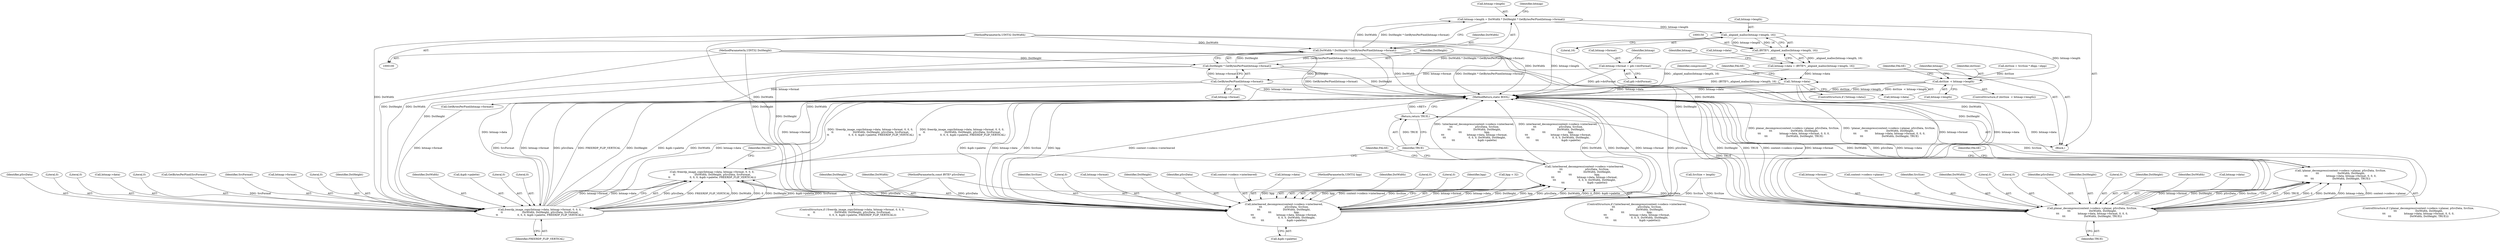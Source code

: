 digraph "1_FreeRDP_09b9d4f1994a674c4ec85b4947aa656eda1aed8a@API" {
"1000151" [label="(Call,_aligned_malloc(bitmap->length, 16))"];
"1000133" [label="(Call,bitmap->length = DstWidth * DstHeight * GetBytesPerPixel(bitmap->format))"];
"1000137" [label="(Call,DstWidth * DstHeight * GetBytesPerPixel(bitmap->format))"];
"1000104" [label="(MethodParameterIn,UINT32 DstWidth)"];
"1000139" [label="(Call,DstHeight * GetBytesPerPixel(bitmap->format))"];
"1000105" [label="(MethodParameterIn,UINT32 DstHeight)"];
"1000141" [label="(Call,GetBytesPerPixel(bitmap->format))"];
"1000126" [label="(Call,bitmap->format = gdi->dstFormat)"];
"1000149" [label="(Call,(BYTE*) _aligned_malloc(bitmap->length, 16))"];
"1000145" [label="(Call,bitmap->data = (BYTE*) _aligned_malloc(bitmap->length, 16))"];
"1000157" [label="(Call,!bitmap->data)"];
"1000173" [label="(Call,interleaved_decompress(context->codecs->interleaved,\n\t\t\t                            pSrcData, SrcSize,\n\t\t\t                            DstWidth, DstHeight,\n\t\t\t                            bpp,\n\t\t\t                            bitmap->data, bitmap->format,\n\t\t\t                            0, 0, 0, DstWidth, DstHeight,\n\t\t\t                            &gdi->palette))"];
"1000172" [label="(Call,!interleaved_decompress(context->codecs->interleaved,\n\t\t\t                            pSrcData, SrcSize,\n\t\t\t                            DstWidth, DstHeight,\n\t\t\t                            bpp,\n\t\t\t                            bitmap->data, bitmap->format,\n\t\t\t                            0, 0, 0, DstWidth, DstHeight,\n\t\t\t                            &gdi->palette))"];
"1000205" [label="(Call,planar_decompress(context->codecs->planar, pSrcData, SrcSize,\n\t\t\t                       DstWidth, DstHeight,\n\t\t\t                       bitmap->data, bitmap->format, 0, 0, 0,\n\t\t\t                       DstWidth, DstHeight, TRUE))"];
"1000204" [label="(Call,!planar_decompress(context->codecs->planar, pSrcData, SrcSize,\n\t\t\t                       DstWidth, DstHeight,\n\t\t\t                       bitmap->data, bitmap->format, 0, 0, 0,\n\t\t\t                       DstWidth, DstHeight, TRUE))"];
"1000302" [label="(Return,return TRUE;)"];
"1000278" [label="(Call,freerdp_image_copy(bitmap->data, bitmap->format, 0, 0, 0,\n\t\t                        DstWidth, DstHeight, pSrcData, SrcFormat,\n\t\t                        0, 0, 0, &gdi->palette, FREERDP_FLIP_VERTICAL))"];
"1000277" [label="(Call,!freerdp_image_copy(bitmap->data, bitmap->format, 0, 0, 0,\n\t\t                        DstWidth, DstHeight, pSrcData, SrcFormat,\n\t\t                        0, 0, 0, &gdi->palette, FREERDP_FLIP_VERTICAL))"];
"1000269" [label="(Call,dstSize  < bitmap->length)"];
"1000288" [label="(Identifier,DstWidth)"];
"1000295" [label="(Call,&gdi->palette)"];
"1000286" [label="(Literal,0)"];
"1000180" [label="(Identifier,SrcSize)"];
"1000127" [label="(Call,bitmap->format)"];
"1000293" [label="(Literal,0)"];
"1000191" [label="(Literal,0)"];
"1000304" [label="(MethodReturn,static BOOL)"];
"1000137" [label="(Call,DstWidth * DstHeight * GetBytesPerPixel(bitmap->format))"];
"1000187" [label="(Call,bitmap->format)"];
"1000158" [label="(Call,bitmap->data)"];
"1000218" [label="(Call,bitmap->format)"];
"1000134" [label="(Call,bitmap->length)"];
"1000271" [label="(Call,bitmap->length)"];
"1000139" [label="(Call,DstHeight * GetBytesPerPixel(bitmap->format))"];
"1000103" [label="(MethodParameterIn,const BYTE* pSrcData)"];
"1000162" [label="(Identifier,FALSE)"];
"1000104" [label="(MethodParameterIn,UINT32 DstWidth)"];
"1000290" [label="(Identifier,pSrcData)"];
"1000285" [label="(Literal,0)"];
"1000226" [label="(Identifier,TRUE)"];
"1000206" [label="(Call,context->codecs->planar)"];
"1000277" [label="(Call,!freerdp_image_copy(bitmap->data, bitmap->format, 0, 0, 0,\n\t\t                        DstWidth, DstHeight, pSrcData, SrcFormat,\n\t\t                        0, 0, 0, &gdi->palette, FREERDP_FLIP_VERTICAL))"];
"1000204" [label="(Call,!planar_decompress(context->codecs->planar, pSrcData, SrcSize,\n\t\t\t                       DstWidth, DstHeight,\n\t\t\t                       bitmap->data, bitmap->format, 0, 0, 0,\n\t\t\t                       DstWidth, DstHeight, TRUE))"];
"1000182" [label="(Identifier,DstHeight)"];
"1000302" [label="(Return,return TRUE;)"];
"1000179" [label="(Identifier,pSrcData)"];
"1000275" [label="(Identifier,FALSE)"];
"1000212" [label="(Identifier,SrcSize)"];
"1000205" [label="(Call,planar_decompress(context->codecs->planar, pSrcData, SrcSize,\n\t\t\t                       DstWidth, DstHeight,\n\t\t\t                       bitmap->data, bitmap->format, 0, 0, 0,\n\t\t\t                       DstWidth, DstHeight, TRUE))"];
"1000174" [label="(Call,context->codecs->interleaved)"];
"1000173" [label="(Call,interleaved_decompress(context->codecs->interleaved,\n\t\t\t                            pSrcData, SrcSize,\n\t\t\t                            DstWidth, DstHeight,\n\t\t\t                            bpp,\n\t\t\t                            bitmap->data, bitmap->format,\n\t\t\t                            0, 0, 0, DstWidth, DstHeight,\n\t\t\t                            &gdi->palette))"];
"1000147" [label="(Identifier,bitmap)"];
"1000112" [label="(Call,SrcSize = length)"];
"1000200" [label="(Identifier,FALSE)"];
"1000159" [label="(Identifier,bitmap)"];
"1000224" [label="(Identifier,DstWidth)"];
"1000172" [label="(Call,!interleaved_decompress(context->codecs->interleaved,\n\t\t\t                            pSrcData, SrcSize,\n\t\t\t                            DstWidth, DstHeight,\n\t\t\t                            bpp,\n\t\t\t                            bitmap->data, bitmap->format,\n\t\t\t                            0, 0, 0, DstWidth, DstHeight,\n\t\t\t                            &gdi->palette))"];
"1000222" [label="(Literal,0)"];
"1000280" [label="(Identifier,bitmap)"];
"1000164" [label="(Identifier,compressed)"];
"1000126" [label="(Call,bitmap->format = gdi->dstFormat)"];
"1000105" [label="(MethodParameterIn,UINT32 DstHeight)"];
"1000140" [label="(Identifier,DstHeight)"];
"1000292" [label="(Literal,0)"];
"1000268" [label="(ControlStructure,if (dstSize  < bitmap->length))"];
"1000130" [label="(Call,gdi->dstFormat)"];
"1000184" [label="(Call,bitmap->data)"];
"1000142" [label="(Call,bitmap->format)"];
"1000279" [label="(Call,bitmap->data)"];
"1000244" [label="(Call,GetBytesPerPixel(bitmap->format))"];
"1000106" [label="(MethodParameterIn,UINT32 bpp)"];
"1000151" [label="(Call,_aligned_malloc(bitmap->length, 16))"];
"1000221" [label="(Literal,0)"];
"1000299" [label="(Identifier,FREERDP_FLIP_VERTICAL)"];
"1000110" [label="(Block,)"];
"1000270" [label="(Identifier,dstSize)"];
"1000133" [label="(Call,bitmap->length = DstWidth * DstHeight * GetBytesPerPixel(bitmap->format))"];
"1000141" [label="(Call,GetBytesPerPixel(bitmap->format))"];
"1000193" [label="(Identifier,DstWidth)"];
"1000276" [label="(ControlStructure,if (!freerdp_image_copy(bitmap->data, bitmap->format, 0, 0, 0,\n\t\t                        DstWidth, DstHeight, pSrcData, SrcFormat,\n\t\t                        0, 0, 0, &gdi->palette, FREERDP_FLIP_VERTICAL)))"];
"1000190" [label="(Literal,0)"];
"1000156" [label="(ControlStructure,if (!bitmap->data))"];
"1000211" [label="(Identifier,pSrcData)"];
"1000294" [label="(Literal,0)"];
"1000239" [label="(Call,GetBytesPerPixel(SrcFormat))"];
"1000192" [label="(Literal,0)"];
"1000183" [label="(Identifier,bpp)"];
"1000195" [label="(Call,&gdi->palette)"];
"1000214" [label="(Identifier,DstHeight)"];
"1000203" [label="(ControlStructure,if (!planar_decompress(context->codecs->planar, pSrcData, SrcSize,\n\t\t\t                       DstWidth, DstHeight,\n\t\t\t                       bitmap->data, bitmap->format, 0, 0, 0,\n\t\t\t                       DstWidth, DstHeight, TRUE)))"];
"1000155" [label="(Literal,16)"];
"1000171" [label="(ControlStructure,if (!interleaved_decompress(context->codecs->interleaved,\n\t\t\t                            pSrcData, SrcSize,\n\t\t\t                            DstWidth, DstHeight,\n\t\t\t                            bpp,\n\t\t\t                            bitmap->data, bitmap->format,\n\t\t\t                            0, 0, 0, DstWidth, DstHeight,\n\t\t\t                            &gdi->palette)))"];
"1000146" [label="(Call,bitmap->data)"];
"1000138" [label="(Identifier,DstWidth)"];
"1000145" [label="(Call,bitmap->data = (BYTE*) _aligned_malloc(bitmap->length, 16))"];
"1000291" [label="(Identifier,SrcFormat)"];
"1000223" [label="(Literal,0)"];
"1000303" [label="(Identifier,TRUE)"];
"1000278" [label="(Call,freerdp_image_copy(bitmap->data, bitmap->format, 0, 0, 0,\n\t\t                        DstWidth, DstHeight, pSrcData, SrcFormat,\n\t\t                        0, 0, 0, &gdi->palette, FREERDP_FLIP_VERTICAL))"];
"1000157" [label="(Call,!bitmap->data)"];
"1000167" [label="(Call,bpp < 32)"];
"1000194" [label="(Identifier,DstHeight)"];
"1000225" [label="(Identifier,DstHeight)"];
"1000213" [label="(Identifier,DstWidth)"];
"1000135" [label="(Identifier,bitmap)"];
"1000152" [label="(Call,bitmap->length)"];
"1000301" [label="(Identifier,FALSE)"];
"1000269" [label="(Call,dstSize  < bitmap->length)"];
"1000282" [label="(Call,bitmap->format)"];
"1000149" [label="(Call,(BYTE*) _aligned_malloc(bitmap->length, 16))"];
"1000287" [label="(Literal,0)"];
"1000228" [label="(Identifier,FALSE)"];
"1000289" [label="(Identifier,DstHeight)"];
"1000181" [label="(Identifier,DstWidth)"];
"1000261" [label="(Call,dstSize = SrcSize * dbpp / sbpp)"];
"1000215" [label="(Call,bitmap->data)"];
"1000151" -> "1000149"  [label="AST: "];
"1000151" -> "1000155"  [label="CFG: "];
"1000152" -> "1000151"  [label="AST: "];
"1000155" -> "1000151"  [label="AST: "];
"1000149" -> "1000151"  [label="CFG: "];
"1000151" -> "1000304"  [label="DDG: bitmap->length"];
"1000151" -> "1000149"  [label="DDG: bitmap->length"];
"1000151" -> "1000149"  [label="DDG: 16"];
"1000133" -> "1000151"  [label="DDG: bitmap->length"];
"1000151" -> "1000269"  [label="DDG: bitmap->length"];
"1000133" -> "1000110"  [label="AST: "];
"1000133" -> "1000137"  [label="CFG: "];
"1000134" -> "1000133"  [label="AST: "];
"1000137" -> "1000133"  [label="AST: "];
"1000147" -> "1000133"  [label="CFG: "];
"1000133" -> "1000304"  [label="DDG: DstWidth * DstHeight * GetBytesPerPixel(bitmap->format)"];
"1000137" -> "1000133"  [label="DDG: DstWidth"];
"1000137" -> "1000133"  [label="DDG: DstHeight * GetBytesPerPixel(bitmap->format)"];
"1000137" -> "1000139"  [label="CFG: "];
"1000138" -> "1000137"  [label="AST: "];
"1000139" -> "1000137"  [label="AST: "];
"1000137" -> "1000304"  [label="DDG: DstHeight * GetBytesPerPixel(bitmap->format)"];
"1000137" -> "1000304"  [label="DDG: DstWidth"];
"1000104" -> "1000137"  [label="DDG: DstWidth"];
"1000139" -> "1000137"  [label="DDG: DstHeight"];
"1000139" -> "1000137"  [label="DDG: GetBytesPerPixel(bitmap->format)"];
"1000137" -> "1000173"  [label="DDG: DstWidth"];
"1000137" -> "1000205"  [label="DDG: DstWidth"];
"1000137" -> "1000278"  [label="DDG: DstWidth"];
"1000104" -> "1000100"  [label="AST: "];
"1000104" -> "1000304"  [label="DDG: DstWidth"];
"1000104" -> "1000173"  [label="DDG: DstWidth"];
"1000104" -> "1000205"  [label="DDG: DstWidth"];
"1000104" -> "1000278"  [label="DDG: DstWidth"];
"1000139" -> "1000141"  [label="CFG: "];
"1000140" -> "1000139"  [label="AST: "];
"1000141" -> "1000139"  [label="AST: "];
"1000139" -> "1000304"  [label="DDG: GetBytesPerPixel(bitmap->format)"];
"1000139" -> "1000304"  [label="DDG: DstHeight"];
"1000105" -> "1000139"  [label="DDG: DstHeight"];
"1000141" -> "1000139"  [label="DDG: bitmap->format"];
"1000139" -> "1000173"  [label="DDG: DstHeight"];
"1000139" -> "1000205"  [label="DDG: DstHeight"];
"1000139" -> "1000278"  [label="DDG: DstHeight"];
"1000105" -> "1000100"  [label="AST: "];
"1000105" -> "1000304"  [label="DDG: DstHeight"];
"1000105" -> "1000173"  [label="DDG: DstHeight"];
"1000105" -> "1000205"  [label="DDG: DstHeight"];
"1000105" -> "1000278"  [label="DDG: DstHeight"];
"1000141" -> "1000142"  [label="CFG: "];
"1000142" -> "1000141"  [label="AST: "];
"1000141" -> "1000304"  [label="DDG: bitmap->format"];
"1000126" -> "1000141"  [label="DDG: bitmap->format"];
"1000141" -> "1000173"  [label="DDG: bitmap->format"];
"1000141" -> "1000205"  [label="DDG: bitmap->format"];
"1000141" -> "1000244"  [label="DDG: bitmap->format"];
"1000126" -> "1000110"  [label="AST: "];
"1000126" -> "1000130"  [label="CFG: "];
"1000127" -> "1000126"  [label="AST: "];
"1000130" -> "1000126"  [label="AST: "];
"1000135" -> "1000126"  [label="CFG: "];
"1000126" -> "1000304"  [label="DDG: gdi->dstFormat"];
"1000149" -> "1000145"  [label="AST: "];
"1000150" -> "1000149"  [label="AST: "];
"1000145" -> "1000149"  [label="CFG: "];
"1000149" -> "1000304"  [label="DDG: _aligned_malloc(bitmap->length, 16)"];
"1000149" -> "1000145"  [label="DDG: _aligned_malloc(bitmap->length, 16)"];
"1000145" -> "1000110"  [label="AST: "];
"1000146" -> "1000145"  [label="AST: "];
"1000159" -> "1000145"  [label="CFG: "];
"1000145" -> "1000304"  [label="DDG: (BYTE*) _aligned_malloc(bitmap->length, 16)"];
"1000145" -> "1000157"  [label="DDG: bitmap->data"];
"1000157" -> "1000156"  [label="AST: "];
"1000157" -> "1000158"  [label="CFG: "];
"1000158" -> "1000157"  [label="AST: "];
"1000162" -> "1000157"  [label="CFG: "];
"1000164" -> "1000157"  [label="CFG: "];
"1000157" -> "1000304"  [label="DDG: !bitmap->data"];
"1000157" -> "1000304"  [label="DDG: bitmap->data"];
"1000157" -> "1000173"  [label="DDG: bitmap->data"];
"1000157" -> "1000205"  [label="DDG: bitmap->data"];
"1000157" -> "1000278"  [label="DDG: bitmap->data"];
"1000173" -> "1000172"  [label="AST: "];
"1000173" -> "1000195"  [label="CFG: "];
"1000174" -> "1000173"  [label="AST: "];
"1000179" -> "1000173"  [label="AST: "];
"1000180" -> "1000173"  [label="AST: "];
"1000181" -> "1000173"  [label="AST: "];
"1000182" -> "1000173"  [label="AST: "];
"1000183" -> "1000173"  [label="AST: "];
"1000184" -> "1000173"  [label="AST: "];
"1000187" -> "1000173"  [label="AST: "];
"1000190" -> "1000173"  [label="AST: "];
"1000191" -> "1000173"  [label="AST: "];
"1000192" -> "1000173"  [label="AST: "];
"1000193" -> "1000173"  [label="AST: "];
"1000194" -> "1000173"  [label="AST: "];
"1000195" -> "1000173"  [label="AST: "];
"1000172" -> "1000173"  [label="CFG: "];
"1000173" -> "1000304"  [label="DDG: DstWidth"];
"1000173" -> "1000304"  [label="DDG: DstHeight"];
"1000173" -> "1000304"  [label="DDG: bitmap->format"];
"1000173" -> "1000304"  [label="DDG: pSrcData"];
"1000173" -> "1000304"  [label="DDG: &gdi->palette"];
"1000173" -> "1000304"  [label="DDG: bitmap->data"];
"1000173" -> "1000304"  [label="DDG: SrcSize"];
"1000173" -> "1000304"  [label="DDG: bpp"];
"1000173" -> "1000304"  [label="DDG: context->codecs->interleaved"];
"1000173" -> "1000172"  [label="DDG: bitmap->format"];
"1000173" -> "1000172"  [label="DDG: bitmap->data"];
"1000173" -> "1000172"  [label="DDG: DstHeight"];
"1000173" -> "1000172"  [label="DDG: bpp"];
"1000173" -> "1000172"  [label="DDG: pSrcData"];
"1000173" -> "1000172"  [label="DDG: DstWidth"];
"1000173" -> "1000172"  [label="DDG: 0"];
"1000173" -> "1000172"  [label="DDG: &gdi->palette"];
"1000173" -> "1000172"  [label="DDG: context->codecs->interleaved"];
"1000173" -> "1000172"  [label="DDG: SrcSize"];
"1000103" -> "1000173"  [label="DDG: pSrcData"];
"1000112" -> "1000173"  [label="DDG: SrcSize"];
"1000167" -> "1000173"  [label="DDG: bpp"];
"1000106" -> "1000173"  [label="DDG: bpp"];
"1000172" -> "1000171"  [label="AST: "];
"1000200" -> "1000172"  [label="CFG: "];
"1000303" -> "1000172"  [label="CFG: "];
"1000172" -> "1000304"  [label="DDG: !interleaved_decompress(context->codecs->interleaved,\n\t\t\t                            pSrcData, SrcSize,\n\t\t\t                            DstWidth, DstHeight,\n\t\t\t                            bpp,\n\t\t\t                            bitmap->data, bitmap->format,\n\t\t\t                            0, 0, 0, DstWidth, DstHeight,\n\t\t\t                            &gdi->palette)"];
"1000172" -> "1000304"  [label="DDG: interleaved_decompress(context->codecs->interleaved,\n\t\t\t                            pSrcData, SrcSize,\n\t\t\t                            DstWidth, DstHeight,\n\t\t\t                            bpp,\n\t\t\t                            bitmap->data, bitmap->format,\n\t\t\t                            0, 0, 0, DstWidth, DstHeight,\n\t\t\t                            &gdi->palette)"];
"1000205" -> "1000204"  [label="AST: "];
"1000205" -> "1000226"  [label="CFG: "];
"1000206" -> "1000205"  [label="AST: "];
"1000211" -> "1000205"  [label="AST: "];
"1000212" -> "1000205"  [label="AST: "];
"1000213" -> "1000205"  [label="AST: "];
"1000214" -> "1000205"  [label="AST: "];
"1000215" -> "1000205"  [label="AST: "];
"1000218" -> "1000205"  [label="AST: "];
"1000221" -> "1000205"  [label="AST: "];
"1000222" -> "1000205"  [label="AST: "];
"1000223" -> "1000205"  [label="AST: "];
"1000224" -> "1000205"  [label="AST: "];
"1000225" -> "1000205"  [label="AST: "];
"1000226" -> "1000205"  [label="AST: "];
"1000204" -> "1000205"  [label="CFG: "];
"1000205" -> "1000304"  [label="DDG: SrcSize"];
"1000205" -> "1000304"  [label="DDG: DstHeight"];
"1000205" -> "1000304"  [label="DDG: TRUE"];
"1000205" -> "1000304"  [label="DDG: context->codecs->planar"];
"1000205" -> "1000304"  [label="DDG: bitmap->format"];
"1000205" -> "1000304"  [label="DDG: DstWidth"];
"1000205" -> "1000304"  [label="DDG: pSrcData"];
"1000205" -> "1000304"  [label="DDG: bitmap->data"];
"1000205" -> "1000204"  [label="DDG: TRUE"];
"1000205" -> "1000204"  [label="DDG: 0"];
"1000205" -> "1000204"  [label="DDG: DstWidth"];
"1000205" -> "1000204"  [label="DDG: bitmap->data"];
"1000205" -> "1000204"  [label="DDG: context->codecs->planar"];
"1000205" -> "1000204"  [label="DDG: bitmap->format"];
"1000205" -> "1000204"  [label="DDG: DstHeight"];
"1000205" -> "1000204"  [label="DDG: pSrcData"];
"1000205" -> "1000204"  [label="DDG: SrcSize"];
"1000103" -> "1000205"  [label="DDG: pSrcData"];
"1000112" -> "1000205"  [label="DDG: SrcSize"];
"1000205" -> "1000302"  [label="DDG: TRUE"];
"1000204" -> "1000203"  [label="AST: "];
"1000228" -> "1000204"  [label="CFG: "];
"1000303" -> "1000204"  [label="CFG: "];
"1000204" -> "1000304"  [label="DDG: planar_decompress(context->codecs->planar, pSrcData, SrcSize,\n\t\t\t                       DstWidth, DstHeight,\n\t\t\t                       bitmap->data, bitmap->format, 0, 0, 0,\n\t\t\t                       DstWidth, DstHeight, TRUE)"];
"1000204" -> "1000304"  [label="DDG: !planar_decompress(context->codecs->planar, pSrcData, SrcSize,\n\t\t\t                       DstWidth, DstHeight,\n\t\t\t                       bitmap->data, bitmap->format, 0, 0, 0,\n\t\t\t                       DstWidth, DstHeight, TRUE)"];
"1000302" -> "1000110"  [label="AST: "];
"1000302" -> "1000303"  [label="CFG: "];
"1000303" -> "1000302"  [label="AST: "];
"1000304" -> "1000302"  [label="CFG: "];
"1000302" -> "1000304"  [label="DDG: <RET>"];
"1000303" -> "1000302"  [label="DDG: TRUE"];
"1000278" -> "1000277"  [label="AST: "];
"1000278" -> "1000299"  [label="CFG: "];
"1000279" -> "1000278"  [label="AST: "];
"1000282" -> "1000278"  [label="AST: "];
"1000285" -> "1000278"  [label="AST: "];
"1000286" -> "1000278"  [label="AST: "];
"1000287" -> "1000278"  [label="AST: "];
"1000288" -> "1000278"  [label="AST: "];
"1000289" -> "1000278"  [label="AST: "];
"1000290" -> "1000278"  [label="AST: "];
"1000291" -> "1000278"  [label="AST: "];
"1000292" -> "1000278"  [label="AST: "];
"1000293" -> "1000278"  [label="AST: "];
"1000294" -> "1000278"  [label="AST: "];
"1000295" -> "1000278"  [label="AST: "];
"1000299" -> "1000278"  [label="AST: "];
"1000277" -> "1000278"  [label="CFG: "];
"1000278" -> "1000304"  [label="DDG: SrcFormat"];
"1000278" -> "1000304"  [label="DDG: bitmap->format"];
"1000278" -> "1000304"  [label="DDG: pSrcData"];
"1000278" -> "1000304"  [label="DDG: FREERDP_FLIP_VERTICAL"];
"1000278" -> "1000304"  [label="DDG: DstHeight"];
"1000278" -> "1000304"  [label="DDG: &gdi->palette"];
"1000278" -> "1000304"  [label="DDG: DstWidth"];
"1000278" -> "1000304"  [label="DDG: bitmap->data"];
"1000278" -> "1000277"  [label="DDG: pSrcData"];
"1000278" -> "1000277"  [label="DDG: FREERDP_FLIP_VERTICAL"];
"1000278" -> "1000277"  [label="DDG: DstWidth"];
"1000278" -> "1000277"  [label="DDG: 0"];
"1000278" -> "1000277"  [label="DDG: DstHeight"];
"1000278" -> "1000277"  [label="DDG: &gdi->palette"];
"1000278" -> "1000277"  [label="DDG: SrcFormat"];
"1000278" -> "1000277"  [label="DDG: bitmap->format"];
"1000278" -> "1000277"  [label="DDG: bitmap->data"];
"1000244" -> "1000278"  [label="DDG: bitmap->format"];
"1000103" -> "1000278"  [label="DDG: pSrcData"];
"1000239" -> "1000278"  [label="DDG: SrcFormat"];
"1000277" -> "1000276"  [label="AST: "];
"1000301" -> "1000277"  [label="CFG: "];
"1000303" -> "1000277"  [label="CFG: "];
"1000277" -> "1000304"  [label="DDG: freerdp_image_copy(bitmap->data, bitmap->format, 0, 0, 0,\n\t\t                        DstWidth, DstHeight, pSrcData, SrcFormat,\n\t\t                        0, 0, 0, &gdi->palette, FREERDP_FLIP_VERTICAL)"];
"1000277" -> "1000304"  [label="DDG: !freerdp_image_copy(bitmap->data, bitmap->format, 0, 0, 0,\n\t\t                        DstWidth, DstHeight, pSrcData, SrcFormat,\n\t\t                        0, 0, 0, &gdi->palette, FREERDP_FLIP_VERTICAL)"];
"1000269" -> "1000268"  [label="AST: "];
"1000269" -> "1000271"  [label="CFG: "];
"1000270" -> "1000269"  [label="AST: "];
"1000271" -> "1000269"  [label="AST: "];
"1000275" -> "1000269"  [label="CFG: "];
"1000280" -> "1000269"  [label="CFG: "];
"1000269" -> "1000304"  [label="DDG: dstSize  < bitmap->length"];
"1000269" -> "1000304"  [label="DDG: dstSize"];
"1000269" -> "1000304"  [label="DDG: bitmap->length"];
"1000261" -> "1000269"  [label="DDG: dstSize"];
}
